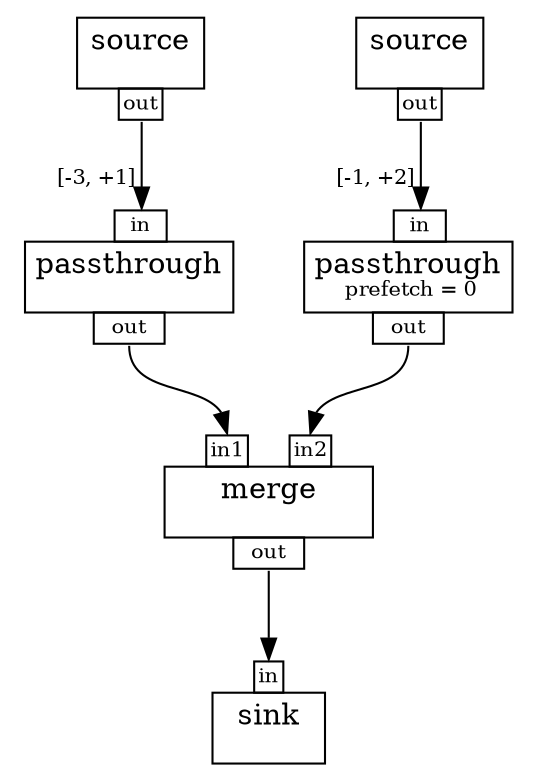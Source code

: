 digraph G{
	rankdir=TB
	filter0 [shape=plaintext label=<
<TABLE BORDER="0" CELLBORDER="0" CELLSPACING="0" CELLPADDING="0"><TR><TD COLSPAN="1" BORDER="1" CELLPADDING="4">source<BR/><FONT POINT-SIZE="10">&nbsp;</FONT></TD></TR><TR><TD COLSPAN="1" BORDER="0"><TABLE BORDER="0" CELLBORDER="0" CELLSPACING="0" CELLPADDING="0"><TR><TD WIDTH="20"></TD><TD BORDER="1" CELLPADDING="1" PORT="out1"><FONT POINT-SIZE="10">out</FONT></TD><TD WIDTH="20"></TD></TR></TABLE></TD></TR></TABLE>
>];
	filter2 [shape=plaintext label=<
<TABLE BORDER="0" CELLBORDER="0" CELLSPACING="0" CELLPADDING="0"><TR><TD COLSPAN="1" BORDER="1" CELLPADDING="4">source<BR/><FONT POINT-SIZE="10">&nbsp;</FONT></TD></TR><TR><TD COLSPAN="1" BORDER="0"><TABLE BORDER="0" CELLBORDER="0" CELLSPACING="0" CELLPADDING="0"><TR><TD WIDTH="20"></TD><TD BORDER="1" CELLPADDING="1" PORT="out3"><FONT POINT-SIZE="10">out</FONT></TD><TD WIDTH="20"></TD></TR></TABLE></TD></TR></TABLE>
>];
	filter4 [shape=plaintext label=<
<TABLE BORDER="0" CELLBORDER="0" CELLSPACING="0" CELLPADDING="0"><TR><TD WIDTH="20"></TD><TD BORDER="1" CELLPADDING="1" PORT="in5"><FONT POINT-SIZE="10">in</FONT></TD><TD WIDTH="20"></TD></TR><TR><TD COLSPAN="3" BORDER="1" CELLPADDING="4">sink<BR/><FONT POINT-SIZE="10">&nbsp;</FONT></TD></TR></TABLE>
>];
	filter6 [shape=plaintext label=<
<TABLE BORDER="0" CELLBORDER="0" CELLSPACING="0" CELLPADDING="0"><TR><TD WIDTH="20"></TD><TD BORDER="1" CELLPADDING="1" PORT="in7"><FONT POINT-SIZE="10">in1</FONT></TD><TD WIDTH="20"></TD><TD BORDER="1" CELLPADDING="1" PORT="in8"><FONT POINT-SIZE="10">in2</FONT></TD><TD WIDTH="20"></TD></TR><TR><TD COLSPAN="5" BORDER="1" CELLPADDING="4">merge<BR/><FONT POINT-SIZE="10">&nbsp;</FONT></TD></TR><TR><TD COLSPAN="5" BORDER="0"><TABLE BORDER="0" CELLBORDER="0" CELLSPACING="0" CELLPADDING="0"><TR><TD WIDTH="20"></TD><TD BORDER="1" CELLPADDING="1" PORT="out9"><FONT POINT-SIZE="10">out</FONT></TD><TD WIDTH="20"></TD></TR></TABLE></TD></TR></TABLE>
>];
	filter10 [shape=plaintext label=<
<TABLE BORDER="0" CELLBORDER="0" CELLSPACING="0" CELLPADDING="0"><TR><TD WIDTH="20"></TD><TD BORDER="1" CELLPADDING="1" PORT="in11"><FONT POINT-SIZE="10">in</FONT></TD><TD WIDTH="20"></TD></TR><TR><TD COLSPAN="3" BORDER="1" CELLPADDING="4">passthrough<BR/><FONT POINT-SIZE="10">&nbsp;</FONT></TD></TR><TR><TD COLSPAN="3" BORDER="0"><TABLE BORDER="0" CELLBORDER="0" CELLSPACING="0" CELLPADDING="0"><TR><TD WIDTH="20"></TD><TD BORDER="1" CELLPADDING="1" PORT="out12"><FONT POINT-SIZE="10">out</FONT></TD><TD WIDTH="20"></TD></TR></TABLE></TD></TR></TABLE>
>];
	filter13 [shape=plaintext label=<
<TABLE BORDER="0" CELLBORDER="0" CELLSPACING="0" CELLPADDING="0"><TR><TD WIDTH="20"></TD><TD BORDER="1" CELLPADDING="1" PORT="in14"><FONT POINT-SIZE="10">in</FONT></TD><TD WIDTH="20"></TD></TR><TR><TD COLSPAN="3" BORDER="1" CELLPADDING="4">passthrough<BR/><FONT POINT-SIZE="10">&nbsp;prefetch = 0</FONT></TD></TR><TR><TD COLSPAN="3" BORDER="0"><TABLE BORDER="0" CELLBORDER="0" CELLSPACING="0" CELLPADDING="0"><TR><TD WIDTH="20"></TD><TD BORDER="1" CELLPADDING="1" PORT="out15"><FONT POINT-SIZE="10">out</FONT></TD><TD WIDTH="20"></TD></TR></TABLE></TD></TR></TABLE>
>];
	filter6:out9 -> filter4:in5 [arrowhead="normal", headlabel=<>, fontsize=10, labelangle=45, labeldistance=2.0, ];
	filter10:out12 -> filter6:in7 [arrowhead="normal", headlabel=<>, fontsize=10, labelangle=45, labeldistance=2.0, ];
	filter13:out15 -> filter6:in8 [arrowhead="normal", headlabel=<>, fontsize=10, labelangle=45, labeldistance=2.0, ];
	filter0:out1 -> filter10:in11 [arrowhead="normal", headlabel=<[-3, +1]     >, fontsize=10, labelangle=45, labeldistance=2.0, ];
	filter2:out3 -> filter13:in14 [arrowhead="normal", headlabel=<[-1, +2]     >, fontsize=10, labelangle=45, labeldistance=2.0, ];
	{rank=source; filter0 filter2}
	{rank=sink; filter4}
}
